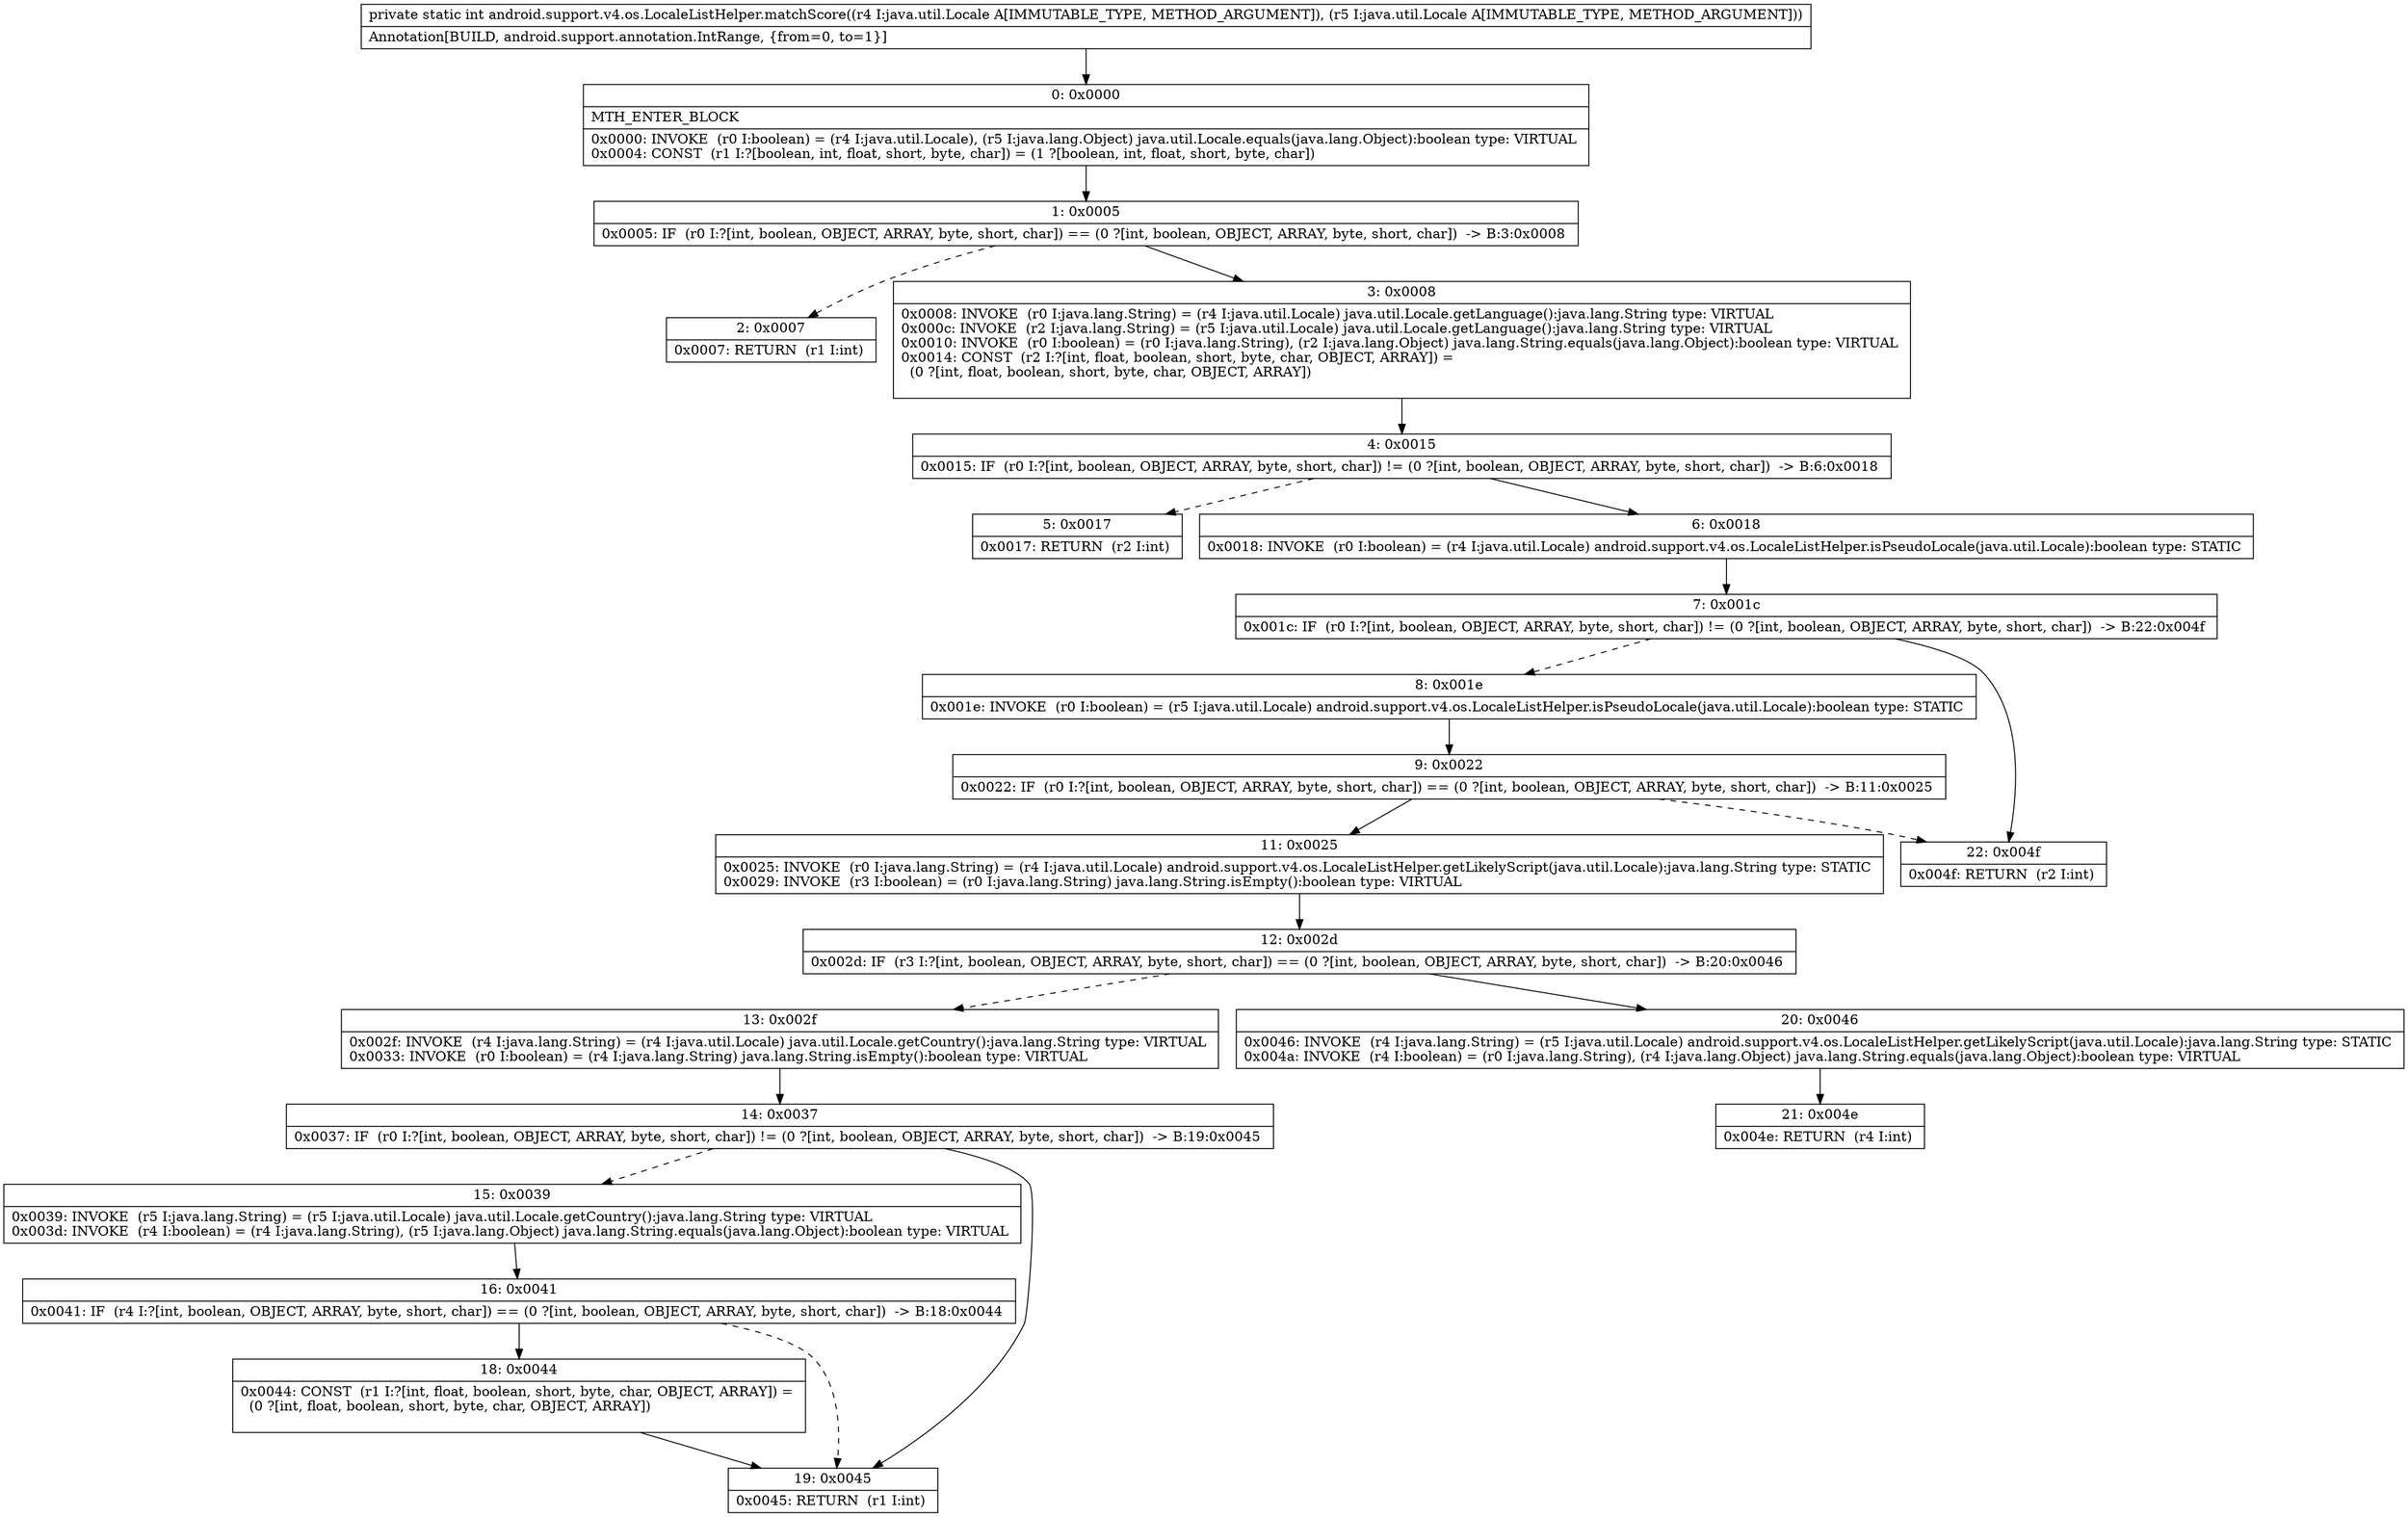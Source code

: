 digraph "CFG forandroid.support.v4.os.LocaleListHelper.matchScore(Ljava\/util\/Locale;Ljava\/util\/Locale;)I" {
Node_0 [shape=record,label="{0\:\ 0x0000|MTH_ENTER_BLOCK\l|0x0000: INVOKE  (r0 I:boolean) = (r4 I:java.util.Locale), (r5 I:java.lang.Object) java.util.Locale.equals(java.lang.Object):boolean type: VIRTUAL \l0x0004: CONST  (r1 I:?[boolean, int, float, short, byte, char]) = (1 ?[boolean, int, float, short, byte, char]) \l}"];
Node_1 [shape=record,label="{1\:\ 0x0005|0x0005: IF  (r0 I:?[int, boolean, OBJECT, ARRAY, byte, short, char]) == (0 ?[int, boolean, OBJECT, ARRAY, byte, short, char])  \-\> B:3:0x0008 \l}"];
Node_2 [shape=record,label="{2\:\ 0x0007|0x0007: RETURN  (r1 I:int) \l}"];
Node_3 [shape=record,label="{3\:\ 0x0008|0x0008: INVOKE  (r0 I:java.lang.String) = (r4 I:java.util.Locale) java.util.Locale.getLanguage():java.lang.String type: VIRTUAL \l0x000c: INVOKE  (r2 I:java.lang.String) = (r5 I:java.util.Locale) java.util.Locale.getLanguage():java.lang.String type: VIRTUAL \l0x0010: INVOKE  (r0 I:boolean) = (r0 I:java.lang.String), (r2 I:java.lang.Object) java.lang.String.equals(java.lang.Object):boolean type: VIRTUAL \l0x0014: CONST  (r2 I:?[int, float, boolean, short, byte, char, OBJECT, ARRAY]) = \l  (0 ?[int, float, boolean, short, byte, char, OBJECT, ARRAY])\l \l}"];
Node_4 [shape=record,label="{4\:\ 0x0015|0x0015: IF  (r0 I:?[int, boolean, OBJECT, ARRAY, byte, short, char]) != (0 ?[int, boolean, OBJECT, ARRAY, byte, short, char])  \-\> B:6:0x0018 \l}"];
Node_5 [shape=record,label="{5\:\ 0x0017|0x0017: RETURN  (r2 I:int) \l}"];
Node_6 [shape=record,label="{6\:\ 0x0018|0x0018: INVOKE  (r0 I:boolean) = (r4 I:java.util.Locale) android.support.v4.os.LocaleListHelper.isPseudoLocale(java.util.Locale):boolean type: STATIC \l}"];
Node_7 [shape=record,label="{7\:\ 0x001c|0x001c: IF  (r0 I:?[int, boolean, OBJECT, ARRAY, byte, short, char]) != (0 ?[int, boolean, OBJECT, ARRAY, byte, short, char])  \-\> B:22:0x004f \l}"];
Node_8 [shape=record,label="{8\:\ 0x001e|0x001e: INVOKE  (r0 I:boolean) = (r5 I:java.util.Locale) android.support.v4.os.LocaleListHelper.isPseudoLocale(java.util.Locale):boolean type: STATIC \l}"];
Node_9 [shape=record,label="{9\:\ 0x0022|0x0022: IF  (r0 I:?[int, boolean, OBJECT, ARRAY, byte, short, char]) == (0 ?[int, boolean, OBJECT, ARRAY, byte, short, char])  \-\> B:11:0x0025 \l}"];
Node_11 [shape=record,label="{11\:\ 0x0025|0x0025: INVOKE  (r0 I:java.lang.String) = (r4 I:java.util.Locale) android.support.v4.os.LocaleListHelper.getLikelyScript(java.util.Locale):java.lang.String type: STATIC \l0x0029: INVOKE  (r3 I:boolean) = (r0 I:java.lang.String) java.lang.String.isEmpty():boolean type: VIRTUAL \l}"];
Node_12 [shape=record,label="{12\:\ 0x002d|0x002d: IF  (r3 I:?[int, boolean, OBJECT, ARRAY, byte, short, char]) == (0 ?[int, boolean, OBJECT, ARRAY, byte, short, char])  \-\> B:20:0x0046 \l}"];
Node_13 [shape=record,label="{13\:\ 0x002f|0x002f: INVOKE  (r4 I:java.lang.String) = (r4 I:java.util.Locale) java.util.Locale.getCountry():java.lang.String type: VIRTUAL \l0x0033: INVOKE  (r0 I:boolean) = (r4 I:java.lang.String) java.lang.String.isEmpty():boolean type: VIRTUAL \l}"];
Node_14 [shape=record,label="{14\:\ 0x0037|0x0037: IF  (r0 I:?[int, boolean, OBJECT, ARRAY, byte, short, char]) != (0 ?[int, boolean, OBJECT, ARRAY, byte, short, char])  \-\> B:19:0x0045 \l}"];
Node_15 [shape=record,label="{15\:\ 0x0039|0x0039: INVOKE  (r5 I:java.lang.String) = (r5 I:java.util.Locale) java.util.Locale.getCountry():java.lang.String type: VIRTUAL \l0x003d: INVOKE  (r4 I:boolean) = (r4 I:java.lang.String), (r5 I:java.lang.Object) java.lang.String.equals(java.lang.Object):boolean type: VIRTUAL \l}"];
Node_16 [shape=record,label="{16\:\ 0x0041|0x0041: IF  (r4 I:?[int, boolean, OBJECT, ARRAY, byte, short, char]) == (0 ?[int, boolean, OBJECT, ARRAY, byte, short, char])  \-\> B:18:0x0044 \l}"];
Node_18 [shape=record,label="{18\:\ 0x0044|0x0044: CONST  (r1 I:?[int, float, boolean, short, byte, char, OBJECT, ARRAY]) = \l  (0 ?[int, float, boolean, short, byte, char, OBJECT, ARRAY])\l \l}"];
Node_19 [shape=record,label="{19\:\ 0x0045|0x0045: RETURN  (r1 I:int) \l}"];
Node_20 [shape=record,label="{20\:\ 0x0046|0x0046: INVOKE  (r4 I:java.lang.String) = (r5 I:java.util.Locale) android.support.v4.os.LocaleListHelper.getLikelyScript(java.util.Locale):java.lang.String type: STATIC \l0x004a: INVOKE  (r4 I:boolean) = (r0 I:java.lang.String), (r4 I:java.lang.Object) java.lang.String.equals(java.lang.Object):boolean type: VIRTUAL \l}"];
Node_21 [shape=record,label="{21\:\ 0x004e|0x004e: RETURN  (r4 I:int) \l}"];
Node_22 [shape=record,label="{22\:\ 0x004f|0x004f: RETURN  (r2 I:int) \l}"];
MethodNode[shape=record,label="{private static int android.support.v4.os.LocaleListHelper.matchScore((r4 I:java.util.Locale A[IMMUTABLE_TYPE, METHOD_ARGUMENT]), (r5 I:java.util.Locale A[IMMUTABLE_TYPE, METHOD_ARGUMENT]))  | Annotation[BUILD, android.support.annotation.IntRange, \{from=0, to=1\}]\l}"];
MethodNode -> Node_0;
Node_0 -> Node_1;
Node_1 -> Node_2[style=dashed];
Node_1 -> Node_3;
Node_3 -> Node_4;
Node_4 -> Node_5[style=dashed];
Node_4 -> Node_6;
Node_6 -> Node_7;
Node_7 -> Node_8[style=dashed];
Node_7 -> Node_22;
Node_8 -> Node_9;
Node_9 -> Node_11;
Node_9 -> Node_22[style=dashed];
Node_11 -> Node_12;
Node_12 -> Node_13[style=dashed];
Node_12 -> Node_20;
Node_13 -> Node_14;
Node_14 -> Node_15[style=dashed];
Node_14 -> Node_19;
Node_15 -> Node_16;
Node_16 -> Node_18;
Node_16 -> Node_19[style=dashed];
Node_18 -> Node_19;
Node_20 -> Node_21;
}

